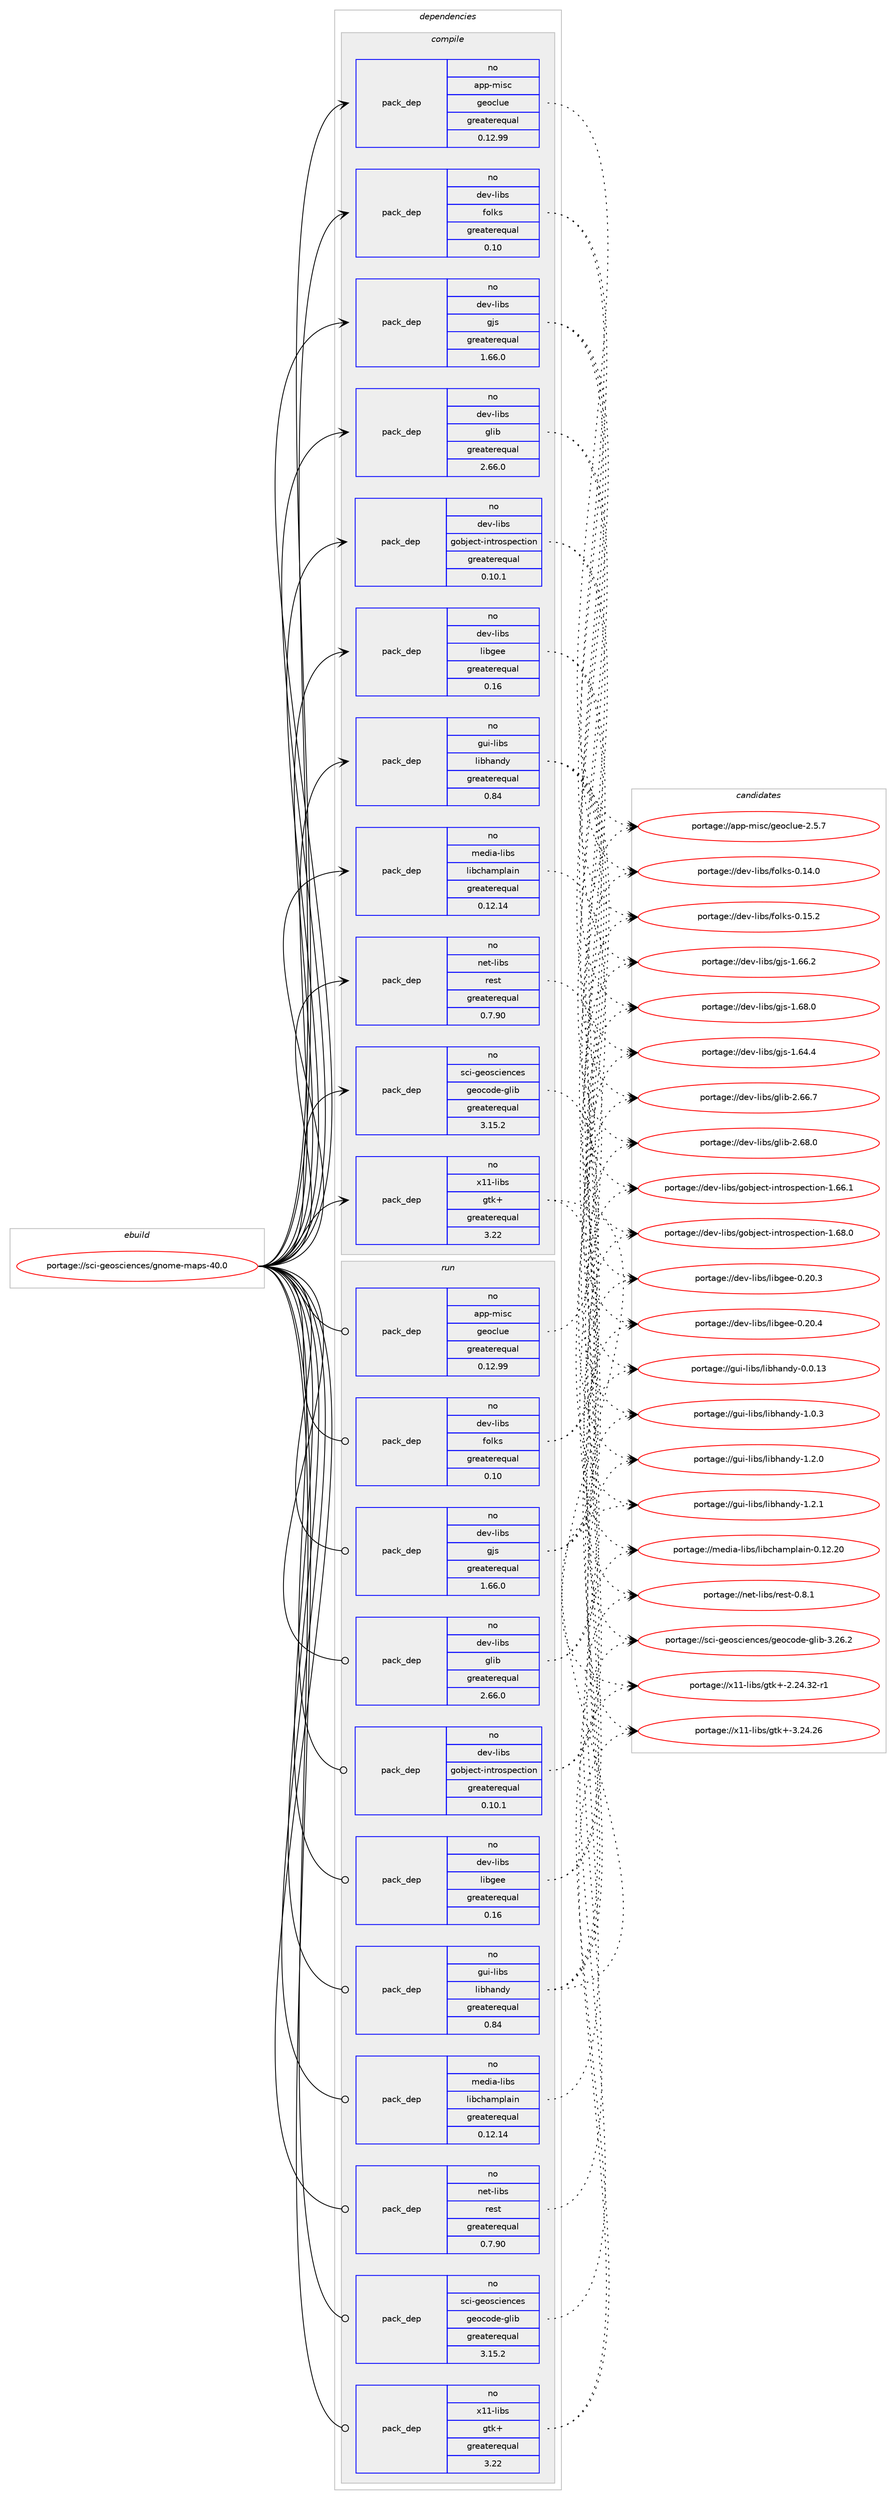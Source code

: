 digraph prolog {

# *************
# Graph options
# *************

newrank=true;
concentrate=true;
compound=true;
graph [rankdir=LR,fontname=Helvetica,fontsize=10,ranksep=1.5];#, ranksep=2.5, nodesep=0.2];
edge  [arrowhead=vee];
node  [fontname=Helvetica,fontsize=10];

# **********
# The ebuild
# **********

subgraph cluster_leftcol {
color=gray;
rank=same;
label=<<i>ebuild</i>>;
id [label="portage://sci-geosciences/gnome-maps-40.0", color=red, width=4, href="../sci-geosciences/gnome-maps-40.0.svg"];
}

# ****************
# The dependencies
# ****************

subgraph cluster_midcol {
color=gray;
label=<<i>dependencies</i>>;
subgraph cluster_compile {
fillcolor="#eeeeee";
style=filled;
label=<<i>compile</i>>;
# *** BEGIN UNKNOWN DEPENDENCY TYPE (TODO) ***
# id -> package_dependency(portage://sci-geosciences/gnome-maps-40.0,install,no,app-crypt,libsecret,none,[,,],[],[use(enable(introspection),none)])
# *** END UNKNOWN DEPENDENCY TYPE (TODO) ***

subgraph pack307 {
dependency834 [label=<<TABLE BORDER="0" CELLBORDER="1" CELLSPACING="0" CELLPADDING="4" WIDTH="220"><TR><TD ROWSPAN="6" CELLPADDING="30">pack_dep</TD></TR><TR><TD WIDTH="110">no</TD></TR><TR><TD>app-misc</TD></TR><TR><TD>geoclue</TD></TR><TR><TD>greaterequal</TD></TR><TR><TD>0.12.99</TD></TR></TABLE>>, shape=none, color=blue];
}
id:e -> dependency834:w [weight=20,style="solid",arrowhead="vee"];
subgraph pack308 {
dependency835 [label=<<TABLE BORDER="0" CELLBORDER="1" CELLSPACING="0" CELLPADDING="4" WIDTH="220"><TR><TD ROWSPAN="6" CELLPADDING="30">pack_dep</TD></TR><TR><TD WIDTH="110">no</TD></TR><TR><TD>dev-libs</TD></TR><TR><TD>folks</TD></TR><TR><TD>greaterequal</TD></TR><TR><TD>0.10</TD></TR></TABLE>>, shape=none, color=blue];
}
id:e -> dependency835:w [weight=20,style="solid",arrowhead="vee"];
subgraph pack309 {
dependency836 [label=<<TABLE BORDER="0" CELLBORDER="1" CELLSPACING="0" CELLPADDING="4" WIDTH="220"><TR><TD ROWSPAN="6" CELLPADDING="30">pack_dep</TD></TR><TR><TD WIDTH="110">no</TD></TR><TR><TD>dev-libs</TD></TR><TR><TD>gjs</TD></TR><TR><TD>greaterequal</TD></TR><TR><TD>1.66.0</TD></TR></TABLE>>, shape=none, color=blue];
}
id:e -> dependency836:w [weight=20,style="solid",arrowhead="vee"];
subgraph pack310 {
dependency837 [label=<<TABLE BORDER="0" CELLBORDER="1" CELLSPACING="0" CELLPADDING="4" WIDTH="220"><TR><TD ROWSPAN="6" CELLPADDING="30">pack_dep</TD></TR><TR><TD WIDTH="110">no</TD></TR><TR><TD>dev-libs</TD></TR><TR><TD>glib</TD></TR><TR><TD>greaterequal</TD></TR><TR><TD>2.66.0</TD></TR></TABLE>>, shape=none, color=blue];
}
id:e -> dependency837:w [weight=20,style="solid",arrowhead="vee"];
subgraph pack311 {
dependency838 [label=<<TABLE BORDER="0" CELLBORDER="1" CELLSPACING="0" CELLPADDING="4" WIDTH="220"><TR><TD ROWSPAN="6" CELLPADDING="30">pack_dep</TD></TR><TR><TD WIDTH="110">no</TD></TR><TR><TD>dev-libs</TD></TR><TR><TD>gobject-introspection</TD></TR><TR><TD>greaterequal</TD></TR><TR><TD>0.10.1</TD></TR></TABLE>>, shape=none, color=blue];
}
id:e -> dependency838:w [weight=20,style="solid",arrowhead="vee"];
subgraph pack312 {
dependency839 [label=<<TABLE BORDER="0" CELLBORDER="1" CELLSPACING="0" CELLPADDING="4" WIDTH="220"><TR><TD ROWSPAN="6" CELLPADDING="30">pack_dep</TD></TR><TR><TD WIDTH="110">no</TD></TR><TR><TD>dev-libs</TD></TR><TR><TD>libgee</TD></TR><TR><TD>greaterequal</TD></TR><TR><TD>0.16</TD></TR></TABLE>>, shape=none, color=blue];
}
id:e -> dependency839:w [weight=20,style="solid",arrowhead="vee"];
# *** BEGIN UNKNOWN DEPENDENCY TYPE (TODO) ***
# id -> package_dependency(portage://sci-geosciences/gnome-maps-40.0,install,no,dev-libs,libgweather,none,[,,],[],[use(enable(introspection),none)])
# *** END UNKNOWN DEPENDENCY TYPE (TODO) ***

# *** BEGIN UNKNOWN DEPENDENCY TYPE (TODO) ***
# id -> package_dependency(portage://sci-geosciences/gnome-maps-40.0,install,no,dev-libs,libxml2,none,[,,],[slot(2)],[])
# *** END UNKNOWN DEPENDENCY TYPE (TODO) ***

# *** BEGIN UNKNOWN DEPENDENCY TYPE (TODO) ***
# id -> package_dependency(portage://sci-geosciences/gnome-maps-40.0,install,no,dev-util,desktop-file-utils,none,[,,],[],[])
# *** END UNKNOWN DEPENDENCY TYPE (TODO) ***

subgraph pack313 {
dependency840 [label=<<TABLE BORDER="0" CELLBORDER="1" CELLSPACING="0" CELLPADDING="4" WIDTH="220"><TR><TD ROWSPAN="6" CELLPADDING="30">pack_dep</TD></TR><TR><TD WIDTH="110">no</TD></TR><TR><TD>gui-libs</TD></TR><TR><TD>libhandy</TD></TR><TR><TD>greaterequal</TD></TR><TR><TD>0.84</TD></TR></TABLE>>, shape=none, color=blue];
}
id:e -> dependency840:w [weight=20,style="solid",arrowhead="vee"];
# *** BEGIN UNKNOWN DEPENDENCY TYPE (TODO) ***
# id -> package_dependency(portage://sci-geosciences/gnome-maps-40.0,install,no,media-libs,clutter,none,[,,],[slot(1.0)],[use(enable(introspection),none)])
# *** END UNKNOWN DEPENDENCY TYPE (TODO) ***

# *** BEGIN UNKNOWN DEPENDENCY TYPE (TODO) ***
# id -> package_dependency(portage://sci-geosciences/gnome-maps-40.0,install,no,media-libs,clutter-gtk,none,[,,],[slot(1.0)],[use(enable(introspection),none)])
# *** END UNKNOWN DEPENDENCY TYPE (TODO) ***

subgraph pack314 {
dependency841 [label=<<TABLE BORDER="0" CELLBORDER="1" CELLSPACING="0" CELLPADDING="4" WIDTH="220"><TR><TD ROWSPAN="6" CELLPADDING="30">pack_dep</TD></TR><TR><TD WIDTH="110">no</TD></TR><TR><TD>media-libs</TD></TR><TR><TD>libchamplain</TD></TR><TR><TD>greaterequal</TD></TR><TR><TD>0.12.14</TD></TR></TABLE>>, shape=none, color=blue];
}
id:e -> dependency841:w [weight=20,style="solid",arrowhead="vee"];
# *** BEGIN UNKNOWN DEPENDENCY TYPE (TODO) ***
# id -> package_dependency(portage://sci-geosciences/gnome-maps-40.0,install,no,net-libs,gnome-online-accounts,none,[,,],[],[use(enable(introspection),none)])
# *** END UNKNOWN DEPENDENCY TYPE (TODO) ***

# *** BEGIN UNKNOWN DEPENDENCY TYPE (TODO) ***
# id -> package_dependency(portage://sci-geosciences/gnome-maps-40.0,install,no,net-libs,libgfbgraph,none,[,,],[],[use(enable(introspection),none)])
# *** END UNKNOWN DEPENDENCY TYPE (TODO) ***

# *** BEGIN UNKNOWN DEPENDENCY TYPE (TODO) ***
# id -> package_dependency(portage://sci-geosciences/gnome-maps-40.0,install,no,net-libs,libsoup,none,[,,],[slot(2.4)],[use(enable(introspection),none)])
# *** END UNKNOWN DEPENDENCY TYPE (TODO) ***

subgraph pack315 {
dependency842 [label=<<TABLE BORDER="0" CELLBORDER="1" CELLSPACING="0" CELLPADDING="4" WIDTH="220"><TR><TD ROWSPAN="6" CELLPADDING="30">pack_dep</TD></TR><TR><TD WIDTH="110">no</TD></TR><TR><TD>net-libs</TD></TR><TR><TD>rest</TD></TR><TR><TD>greaterequal</TD></TR><TR><TD>0.7.90</TD></TR></TABLE>>, shape=none, color=blue];
}
id:e -> dependency842:w [weight=20,style="solid",arrowhead="vee"];
# *** BEGIN UNKNOWN DEPENDENCY TYPE (TODO) ***
# id -> package_dependency(portage://sci-geosciences/gnome-maps-40.0,install,no,net-libs,webkit-gtk,none,[,,],[slot(4)],[use(enable(introspection),none)])
# *** END UNKNOWN DEPENDENCY TYPE (TODO) ***

subgraph pack316 {
dependency843 [label=<<TABLE BORDER="0" CELLBORDER="1" CELLSPACING="0" CELLPADDING="4" WIDTH="220"><TR><TD ROWSPAN="6" CELLPADDING="30">pack_dep</TD></TR><TR><TD WIDTH="110">no</TD></TR><TR><TD>sci-geosciences</TD></TR><TR><TD>geocode-glib</TD></TR><TR><TD>greaterequal</TD></TR><TR><TD>3.15.2</TD></TR></TABLE>>, shape=none, color=blue];
}
id:e -> dependency843:w [weight=20,style="solid",arrowhead="vee"];
subgraph pack317 {
dependency844 [label=<<TABLE BORDER="0" CELLBORDER="1" CELLSPACING="0" CELLPADDING="4" WIDTH="220"><TR><TD ROWSPAN="6" CELLPADDING="30">pack_dep</TD></TR><TR><TD WIDTH="110">no</TD></TR><TR><TD>x11-libs</TD></TR><TR><TD>gtk+</TD></TR><TR><TD>greaterequal</TD></TR><TR><TD>3.22</TD></TR></TABLE>>, shape=none, color=blue];
}
id:e -> dependency844:w [weight=20,style="solid",arrowhead="vee"];
# *** BEGIN UNKNOWN DEPENDENCY TYPE (TODO) ***
# id -> package_dependency(portage://sci-geosciences/gnome-maps-40.0,install,no,x11-libs,pango,none,[,,],[],[use(enable(introspection),none)])
# *** END UNKNOWN DEPENDENCY TYPE (TODO) ***

# *** BEGIN UNKNOWN DEPENDENCY TYPE (TODO) ***
# id -> package_dependency(portage://sci-geosciences/gnome-maps-40.0,install,no,x11-misc,shared-mime-info,none,[,,],[],[])
# *** END UNKNOWN DEPENDENCY TYPE (TODO) ***

}
subgraph cluster_compileandrun {
fillcolor="#eeeeee";
style=filled;
label=<<i>compile and run</i>>;
}
subgraph cluster_run {
fillcolor="#eeeeee";
style=filled;
label=<<i>run</i>>;
# *** BEGIN UNKNOWN DEPENDENCY TYPE (TODO) ***
# id -> package_dependency(portage://sci-geosciences/gnome-maps-40.0,run,no,app-crypt,libsecret,none,[,,],[],[use(enable(introspection),none)])
# *** END UNKNOWN DEPENDENCY TYPE (TODO) ***

subgraph pack318 {
dependency845 [label=<<TABLE BORDER="0" CELLBORDER="1" CELLSPACING="0" CELLPADDING="4" WIDTH="220"><TR><TD ROWSPAN="6" CELLPADDING="30">pack_dep</TD></TR><TR><TD WIDTH="110">no</TD></TR><TR><TD>app-misc</TD></TR><TR><TD>geoclue</TD></TR><TR><TD>greaterequal</TD></TR><TR><TD>0.12.99</TD></TR></TABLE>>, shape=none, color=blue];
}
id:e -> dependency845:w [weight=20,style="solid",arrowhead="odot"];
subgraph pack319 {
dependency846 [label=<<TABLE BORDER="0" CELLBORDER="1" CELLSPACING="0" CELLPADDING="4" WIDTH="220"><TR><TD ROWSPAN="6" CELLPADDING="30">pack_dep</TD></TR><TR><TD WIDTH="110">no</TD></TR><TR><TD>dev-libs</TD></TR><TR><TD>folks</TD></TR><TR><TD>greaterequal</TD></TR><TR><TD>0.10</TD></TR></TABLE>>, shape=none, color=blue];
}
id:e -> dependency846:w [weight=20,style="solid",arrowhead="odot"];
subgraph pack320 {
dependency847 [label=<<TABLE BORDER="0" CELLBORDER="1" CELLSPACING="0" CELLPADDING="4" WIDTH="220"><TR><TD ROWSPAN="6" CELLPADDING="30">pack_dep</TD></TR><TR><TD WIDTH="110">no</TD></TR><TR><TD>dev-libs</TD></TR><TR><TD>gjs</TD></TR><TR><TD>greaterequal</TD></TR><TR><TD>1.66.0</TD></TR></TABLE>>, shape=none, color=blue];
}
id:e -> dependency847:w [weight=20,style="solid",arrowhead="odot"];
subgraph pack321 {
dependency848 [label=<<TABLE BORDER="0" CELLBORDER="1" CELLSPACING="0" CELLPADDING="4" WIDTH="220"><TR><TD ROWSPAN="6" CELLPADDING="30">pack_dep</TD></TR><TR><TD WIDTH="110">no</TD></TR><TR><TD>dev-libs</TD></TR><TR><TD>glib</TD></TR><TR><TD>greaterequal</TD></TR><TR><TD>2.66.0</TD></TR></TABLE>>, shape=none, color=blue];
}
id:e -> dependency848:w [weight=20,style="solid",arrowhead="odot"];
subgraph pack322 {
dependency849 [label=<<TABLE BORDER="0" CELLBORDER="1" CELLSPACING="0" CELLPADDING="4" WIDTH="220"><TR><TD ROWSPAN="6" CELLPADDING="30">pack_dep</TD></TR><TR><TD WIDTH="110">no</TD></TR><TR><TD>dev-libs</TD></TR><TR><TD>gobject-introspection</TD></TR><TR><TD>greaterequal</TD></TR><TR><TD>0.10.1</TD></TR></TABLE>>, shape=none, color=blue];
}
id:e -> dependency849:w [weight=20,style="solid",arrowhead="odot"];
subgraph pack323 {
dependency850 [label=<<TABLE BORDER="0" CELLBORDER="1" CELLSPACING="0" CELLPADDING="4" WIDTH="220"><TR><TD ROWSPAN="6" CELLPADDING="30">pack_dep</TD></TR><TR><TD WIDTH="110">no</TD></TR><TR><TD>dev-libs</TD></TR><TR><TD>libgee</TD></TR><TR><TD>greaterequal</TD></TR><TR><TD>0.16</TD></TR></TABLE>>, shape=none, color=blue];
}
id:e -> dependency850:w [weight=20,style="solid",arrowhead="odot"];
# *** BEGIN UNKNOWN DEPENDENCY TYPE (TODO) ***
# id -> package_dependency(portage://sci-geosciences/gnome-maps-40.0,run,no,dev-libs,libgweather,none,[,,],[],[use(enable(introspection),none)])
# *** END UNKNOWN DEPENDENCY TYPE (TODO) ***

# *** BEGIN UNKNOWN DEPENDENCY TYPE (TODO) ***
# id -> package_dependency(portage://sci-geosciences/gnome-maps-40.0,run,no,dev-libs,libxml2,none,[,,],[slot(2)],[])
# *** END UNKNOWN DEPENDENCY TYPE (TODO) ***

subgraph pack324 {
dependency851 [label=<<TABLE BORDER="0" CELLBORDER="1" CELLSPACING="0" CELLPADDING="4" WIDTH="220"><TR><TD ROWSPAN="6" CELLPADDING="30">pack_dep</TD></TR><TR><TD WIDTH="110">no</TD></TR><TR><TD>gui-libs</TD></TR><TR><TD>libhandy</TD></TR><TR><TD>greaterequal</TD></TR><TR><TD>0.84</TD></TR></TABLE>>, shape=none, color=blue];
}
id:e -> dependency851:w [weight=20,style="solid",arrowhead="odot"];
# *** BEGIN UNKNOWN DEPENDENCY TYPE (TODO) ***
# id -> package_dependency(portage://sci-geosciences/gnome-maps-40.0,run,no,media-libs,clutter,none,[,,],[slot(1.0)],[use(enable(introspection),none)])
# *** END UNKNOWN DEPENDENCY TYPE (TODO) ***

# *** BEGIN UNKNOWN DEPENDENCY TYPE (TODO) ***
# id -> package_dependency(portage://sci-geosciences/gnome-maps-40.0,run,no,media-libs,clutter-gtk,none,[,,],[slot(1.0)],[use(enable(introspection),none)])
# *** END UNKNOWN DEPENDENCY TYPE (TODO) ***

subgraph pack325 {
dependency852 [label=<<TABLE BORDER="0" CELLBORDER="1" CELLSPACING="0" CELLPADDING="4" WIDTH="220"><TR><TD ROWSPAN="6" CELLPADDING="30">pack_dep</TD></TR><TR><TD WIDTH="110">no</TD></TR><TR><TD>media-libs</TD></TR><TR><TD>libchamplain</TD></TR><TR><TD>greaterequal</TD></TR><TR><TD>0.12.14</TD></TR></TABLE>>, shape=none, color=blue];
}
id:e -> dependency852:w [weight=20,style="solid",arrowhead="odot"];
# *** BEGIN UNKNOWN DEPENDENCY TYPE (TODO) ***
# id -> package_dependency(portage://sci-geosciences/gnome-maps-40.0,run,no,net-libs,gnome-online-accounts,none,[,,],[],[use(enable(introspection),none)])
# *** END UNKNOWN DEPENDENCY TYPE (TODO) ***

# *** BEGIN UNKNOWN DEPENDENCY TYPE (TODO) ***
# id -> package_dependency(portage://sci-geosciences/gnome-maps-40.0,run,no,net-libs,libgfbgraph,none,[,,],[],[use(enable(introspection),none)])
# *** END UNKNOWN DEPENDENCY TYPE (TODO) ***

# *** BEGIN UNKNOWN DEPENDENCY TYPE (TODO) ***
# id -> package_dependency(portage://sci-geosciences/gnome-maps-40.0,run,no,net-libs,libsoup,none,[,,],[slot(2.4)],[use(enable(introspection),none)])
# *** END UNKNOWN DEPENDENCY TYPE (TODO) ***

subgraph pack326 {
dependency853 [label=<<TABLE BORDER="0" CELLBORDER="1" CELLSPACING="0" CELLPADDING="4" WIDTH="220"><TR><TD ROWSPAN="6" CELLPADDING="30">pack_dep</TD></TR><TR><TD WIDTH="110">no</TD></TR><TR><TD>net-libs</TD></TR><TR><TD>rest</TD></TR><TR><TD>greaterequal</TD></TR><TR><TD>0.7.90</TD></TR></TABLE>>, shape=none, color=blue];
}
id:e -> dependency853:w [weight=20,style="solid",arrowhead="odot"];
# *** BEGIN UNKNOWN DEPENDENCY TYPE (TODO) ***
# id -> package_dependency(portage://sci-geosciences/gnome-maps-40.0,run,no,net-libs,webkit-gtk,none,[,,],[slot(4)],[use(enable(introspection),none)])
# *** END UNKNOWN DEPENDENCY TYPE (TODO) ***

subgraph pack327 {
dependency854 [label=<<TABLE BORDER="0" CELLBORDER="1" CELLSPACING="0" CELLPADDING="4" WIDTH="220"><TR><TD ROWSPAN="6" CELLPADDING="30">pack_dep</TD></TR><TR><TD WIDTH="110">no</TD></TR><TR><TD>sci-geosciences</TD></TR><TR><TD>geocode-glib</TD></TR><TR><TD>greaterequal</TD></TR><TR><TD>3.15.2</TD></TR></TABLE>>, shape=none, color=blue];
}
id:e -> dependency854:w [weight=20,style="solid",arrowhead="odot"];
subgraph pack328 {
dependency855 [label=<<TABLE BORDER="0" CELLBORDER="1" CELLSPACING="0" CELLPADDING="4" WIDTH="220"><TR><TD ROWSPAN="6" CELLPADDING="30">pack_dep</TD></TR><TR><TD WIDTH="110">no</TD></TR><TR><TD>x11-libs</TD></TR><TR><TD>gtk+</TD></TR><TR><TD>greaterequal</TD></TR><TR><TD>3.22</TD></TR></TABLE>>, shape=none, color=blue];
}
id:e -> dependency855:w [weight=20,style="solid",arrowhead="odot"];
# *** BEGIN UNKNOWN DEPENDENCY TYPE (TODO) ***
# id -> package_dependency(portage://sci-geosciences/gnome-maps-40.0,run,no,x11-libs,pango,none,[,,],[],[use(enable(introspection),none)])
# *** END UNKNOWN DEPENDENCY TYPE (TODO) ***

}
}

# **************
# The candidates
# **************

subgraph cluster_choices {
rank=same;
color=gray;
label=<<i>candidates</i>>;

subgraph choice307 {
color=black;
nodesep=1;
choice9711211245109105115994710310111199108117101455046534655 [label="portage://app-misc/geoclue-2.5.7", color=red, width=4,href="../app-misc/geoclue-2.5.7.svg"];
dependency834:e -> choice9711211245109105115994710310111199108117101455046534655:w [style=dotted,weight="100"];
}
subgraph choice308 {
color=black;
nodesep=1;
choice10010111845108105981154710211110810711545484649524648 [label="portage://dev-libs/folks-0.14.0", color=red, width=4,href="../dev-libs/folks-0.14.0.svg"];
choice10010111845108105981154710211110810711545484649534650 [label="portage://dev-libs/folks-0.15.2", color=red, width=4,href="../dev-libs/folks-0.15.2.svg"];
dependency835:e -> choice10010111845108105981154710211110810711545484649524648:w [style=dotted,weight="100"];
dependency835:e -> choice10010111845108105981154710211110810711545484649534650:w [style=dotted,weight="100"];
}
subgraph choice309 {
color=black;
nodesep=1;
choice10010111845108105981154710310611545494654524652 [label="portage://dev-libs/gjs-1.64.4", color=red, width=4,href="../dev-libs/gjs-1.64.4.svg"];
choice10010111845108105981154710310611545494654544650 [label="portage://dev-libs/gjs-1.66.2", color=red, width=4,href="../dev-libs/gjs-1.66.2.svg"];
choice10010111845108105981154710310611545494654564648 [label="portage://dev-libs/gjs-1.68.0", color=red, width=4,href="../dev-libs/gjs-1.68.0.svg"];
dependency836:e -> choice10010111845108105981154710310611545494654524652:w [style=dotted,weight="100"];
dependency836:e -> choice10010111845108105981154710310611545494654544650:w [style=dotted,weight="100"];
dependency836:e -> choice10010111845108105981154710310611545494654564648:w [style=dotted,weight="100"];
}
subgraph choice310 {
color=black;
nodesep=1;
choice1001011184510810598115471031081059845504654544655 [label="portage://dev-libs/glib-2.66.7", color=red, width=4,href="../dev-libs/glib-2.66.7.svg"];
choice1001011184510810598115471031081059845504654564648 [label="portage://dev-libs/glib-2.68.0", color=red, width=4,href="../dev-libs/glib-2.68.0.svg"];
dependency837:e -> choice1001011184510810598115471031081059845504654544655:w [style=dotted,weight="100"];
dependency837:e -> choice1001011184510810598115471031081059845504654564648:w [style=dotted,weight="100"];
}
subgraph choice311 {
color=black;
nodesep=1;
choice1001011184510810598115471031119810610199116451051101161141111151121019911610511111045494654544649 [label="portage://dev-libs/gobject-introspection-1.66.1", color=red, width=4,href="../dev-libs/gobject-introspection-1.66.1.svg"];
choice1001011184510810598115471031119810610199116451051101161141111151121019911610511111045494654564648 [label="portage://dev-libs/gobject-introspection-1.68.0", color=red, width=4,href="../dev-libs/gobject-introspection-1.68.0.svg"];
dependency838:e -> choice1001011184510810598115471031119810610199116451051101161141111151121019911610511111045494654544649:w [style=dotted,weight="100"];
dependency838:e -> choice1001011184510810598115471031119810610199116451051101161141111151121019911610511111045494654564648:w [style=dotted,weight="100"];
}
subgraph choice312 {
color=black;
nodesep=1;
choice1001011184510810598115471081059810310110145484650484651 [label="portage://dev-libs/libgee-0.20.3", color=red, width=4,href="../dev-libs/libgee-0.20.3.svg"];
choice1001011184510810598115471081059810310110145484650484652 [label="portage://dev-libs/libgee-0.20.4", color=red, width=4,href="../dev-libs/libgee-0.20.4.svg"];
dependency839:e -> choice1001011184510810598115471081059810310110145484650484651:w [style=dotted,weight="100"];
dependency839:e -> choice1001011184510810598115471081059810310110145484650484652:w [style=dotted,weight="100"];
}
subgraph choice313 {
color=black;
nodesep=1;
choice103117105451081059811547108105981049711010012145484648464951 [label="portage://gui-libs/libhandy-0.0.13", color=red, width=4,href="../gui-libs/libhandy-0.0.13.svg"];
choice1031171054510810598115471081059810497110100121454946484651 [label="portage://gui-libs/libhandy-1.0.3", color=red, width=4,href="../gui-libs/libhandy-1.0.3.svg"];
choice1031171054510810598115471081059810497110100121454946504648 [label="portage://gui-libs/libhandy-1.2.0", color=red, width=4,href="../gui-libs/libhandy-1.2.0.svg"];
choice1031171054510810598115471081059810497110100121454946504649 [label="portage://gui-libs/libhandy-1.2.1", color=red, width=4,href="../gui-libs/libhandy-1.2.1.svg"];
dependency840:e -> choice103117105451081059811547108105981049711010012145484648464951:w [style=dotted,weight="100"];
dependency840:e -> choice1031171054510810598115471081059810497110100121454946484651:w [style=dotted,weight="100"];
dependency840:e -> choice1031171054510810598115471081059810497110100121454946504648:w [style=dotted,weight="100"];
dependency840:e -> choice1031171054510810598115471081059810497110100121454946504649:w [style=dotted,weight="100"];
}
subgraph choice314 {
color=black;
nodesep=1;
choice10910110010597451081059811547108105989910497109112108971051104548464950465048 [label="portage://media-libs/libchamplain-0.12.20", color=red, width=4,href="../media-libs/libchamplain-0.12.20.svg"];
dependency841:e -> choice10910110010597451081059811547108105989910497109112108971051104548464950465048:w [style=dotted,weight="100"];
}
subgraph choice315 {
color=black;
nodesep=1;
choice110101116451081059811547114101115116454846564649 [label="portage://net-libs/rest-0.8.1", color=red, width=4,href="../net-libs/rest-0.8.1.svg"];
dependency842:e -> choice110101116451081059811547114101115116454846564649:w [style=dotted,weight="100"];
}
subgraph choice316 {
color=black;
nodesep=1;
choice115991054510310111111599105101110991011154710310111199111100101451031081059845514650544650 [label="portage://sci-geosciences/geocode-glib-3.26.2", color=red, width=4,href="../sci-geosciences/geocode-glib-3.26.2.svg"];
dependency843:e -> choice115991054510310111111599105101110991011154710310111199111100101451031081059845514650544650:w [style=dotted,weight="100"];
}
subgraph choice317 {
color=black;
nodesep=1;
choice12049494510810598115471031161074345504650524651504511449 [label="portage://x11-libs/gtk+-2.24.32-r1", color=red, width=4,href="../x11-libs/gtk+-2.24.32-r1.svg"];
choice1204949451081059811547103116107434551465052465054 [label="portage://x11-libs/gtk+-3.24.26", color=red, width=4,href="../x11-libs/gtk+-3.24.26.svg"];
dependency844:e -> choice12049494510810598115471031161074345504650524651504511449:w [style=dotted,weight="100"];
dependency844:e -> choice1204949451081059811547103116107434551465052465054:w [style=dotted,weight="100"];
}
subgraph choice318 {
color=black;
nodesep=1;
choice9711211245109105115994710310111199108117101455046534655 [label="portage://app-misc/geoclue-2.5.7", color=red, width=4,href="../app-misc/geoclue-2.5.7.svg"];
dependency845:e -> choice9711211245109105115994710310111199108117101455046534655:w [style=dotted,weight="100"];
}
subgraph choice319 {
color=black;
nodesep=1;
choice10010111845108105981154710211110810711545484649524648 [label="portage://dev-libs/folks-0.14.0", color=red, width=4,href="../dev-libs/folks-0.14.0.svg"];
choice10010111845108105981154710211110810711545484649534650 [label="portage://dev-libs/folks-0.15.2", color=red, width=4,href="../dev-libs/folks-0.15.2.svg"];
dependency846:e -> choice10010111845108105981154710211110810711545484649524648:w [style=dotted,weight="100"];
dependency846:e -> choice10010111845108105981154710211110810711545484649534650:w [style=dotted,weight="100"];
}
subgraph choice320 {
color=black;
nodesep=1;
choice10010111845108105981154710310611545494654524652 [label="portage://dev-libs/gjs-1.64.4", color=red, width=4,href="../dev-libs/gjs-1.64.4.svg"];
choice10010111845108105981154710310611545494654544650 [label="portage://dev-libs/gjs-1.66.2", color=red, width=4,href="../dev-libs/gjs-1.66.2.svg"];
choice10010111845108105981154710310611545494654564648 [label="portage://dev-libs/gjs-1.68.0", color=red, width=4,href="../dev-libs/gjs-1.68.0.svg"];
dependency847:e -> choice10010111845108105981154710310611545494654524652:w [style=dotted,weight="100"];
dependency847:e -> choice10010111845108105981154710310611545494654544650:w [style=dotted,weight="100"];
dependency847:e -> choice10010111845108105981154710310611545494654564648:w [style=dotted,weight="100"];
}
subgraph choice321 {
color=black;
nodesep=1;
choice1001011184510810598115471031081059845504654544655 [label="portage://dev-libs/glib-2.66.7", color=red, width=4,href="../dev-libs/glib-2.66.7.svg"];
choice1001011184510810598115471031081059845504654564648 [label="portage://dev-libs/glib-2.68.0", color=red, width=4,href="../dev-libs/glib-2.68.0.svg"];
dependency848:e -> choice1001011184510810598115471031081059845504654544655:w [style=dotted,weight="100"];
dependency848:e -> choice1001011184510810598115471031081059845504654564648:w [style=dotted,weight="100"];
}
subgraph choice322 {
color=black;
nodesep=1;
choice1001011184510810598115471031119810610199116451051101161141111151121019911610511111045494654544649 [label="portage://dev-libs/gobject-introspection-1.66.1", color=red, width=4,href="../dev-libs/gobject-introspection-1.66.1.svg"];
choice1001011184510810598115471031119810610199116451051101161141111151121019911610511111045494654564648 [label="portage://dev-libs/gobject-introspection-1.68.0", color=red, width=4,href="../dev-libs/gobject-introspection-1.68.0.svg"];
dependency849:e -> choice1001011184510810598115471031119810610199116451051101161141111151121019911610511111045494654544649:w [style=dotted,weight="100"];
dependency849:e -> choice1001011184510810598115471031119810610199116451051101161141111151121019911610511111045494654564648:w [style=dotted,weight="100"];
}
subgraph choice323 {
color=black;
nodesep=1;
choice1001011184510810598115471081059810310110145484650484651 [label="portage://dev-libs/libgee-0.20.3", color=red, width=4,href="../dev-libs/libgee-0.20.3.svg"];
choice1001011184510810598115471081059810310110145484650484652 [label="portage://dev-libs/libgee-0.20.4", color=red, width=4,href="../dev-libs/libgee-0.20.4.svg"];
dependency850:e -> choice1001011184510810598115471081059810310110145484650484651:w [style=dotted,weight="100"];
dependency850:e -> choice1001011184510810598115471081059810310110145484650484652:w [style=dotted,weight="100"];
}
subgraph choice324 {
color=black;
nodesep=1;
choice103117105451081059811547108105981049711010012145484648464951 [label="portage://gui-libs/libhandy-0.0.13", color=red, width=4,href="../gui-libs/libhandy-0.0.13.svg"];
choice1031171054510810598115471081059810497110100121454946484651 [label="portage://gui-libs/libhandy-1.0.3", color=red, width=4,href="../gui-libs/libhandy-1.0.3.svg"];
choice1031171054510810598115471081059810497110100121454946504648 [label="portage://gui-libs/libhandy-1.2.0", color=red, width=4,href="../gui-libs/libhandy-1.2.0.svg"];
choice1031171054510810598115471081059810497110100121454946504649 [label="portage://gui-libs/libhandy-1.2.1", color=red, width=4,href="../gui-libs/libhandy-1.2.1.svg"];
dependency851:e -> choice103117105451081059811547108105981049711010012145484648464951:w [style=dotted,weight="100"];
dependency851:e -> choice1031171054510810598115471081059810497110100121454946484651:w [style=dotted,weight="100"];
dependency851:e -> choice1031171054510810598115471081059810497110100121454946504648:w [style=dotted,weight="100"];
dependency851:e -> choice1031171054510810598115471081059810497110100121454946504649:w [style=dotted,weight="100"];
}
subgraph choice325 {
color=black;
nodesep=1;
choice10910110010597451081059811547108105989910497109112108971051104548464950465048 [label="portage://media-libs/libchamplain-0.12.20", color=red, width=4,href="../media-libs/libchamplain-0.12.20.svg"];
dependency852:e -> choice10910110010597451081059811547108105989910497109112108971051104548464950465048:w [style=dotted,weight="100"];
}
subgraph choice326 {
color=black;
nodesep=1;
choice110101116451081059811547114101115116454846564649 [label="portage://net-libs/rest-0.8.1", color=red, width=4,href="../net-libs/rest-0.8.1.svg"];
dependency853:e -> choice110101116451081059811547114101115116454846564649:w [style=dotted,weight="100"];
}
subgraph choice327 {
color=black;
nodesep=1;
choice115991054510310111111599105101110991011154710310111199111100101451031081059845514650544650 [label="portage://sci-geosciences/geocode-glib-3.26.2", color=red, width=4,href="../sci-geosciences/geocode-glib-3.26.2.svg"];
dependency854:e -> choice115991054510310111111599105101110991011154710310111199111100101451031081059845514650544650:w [style=dotted,weight="100"];
}
subgraph choice328 {
color=black;
nodesep=1;
choice12049494510810598115471031161074345504650524651504511449 [label="portage://x11-libs/gtk+-2.24.32-r1", color=red, width=4,href="../x11-libs/gtk+-2.24.32-r1.svg"];
choice1204949451081059811547103116107434551465052465054 [label="portage://x11-libs/gtk+-3.24.26", color=red, width=4,href="../x11-libs/gtk+-3.24.26.svg"];
dependency855:e -> choice12049494510810598115471031161074345504650524651504511449:w [style=dotted,weight="100"];
dependency855:e -> choice1204949451081059811547103116107434551465052465054:w [style=dotted,weight="100"];
}
}

}
